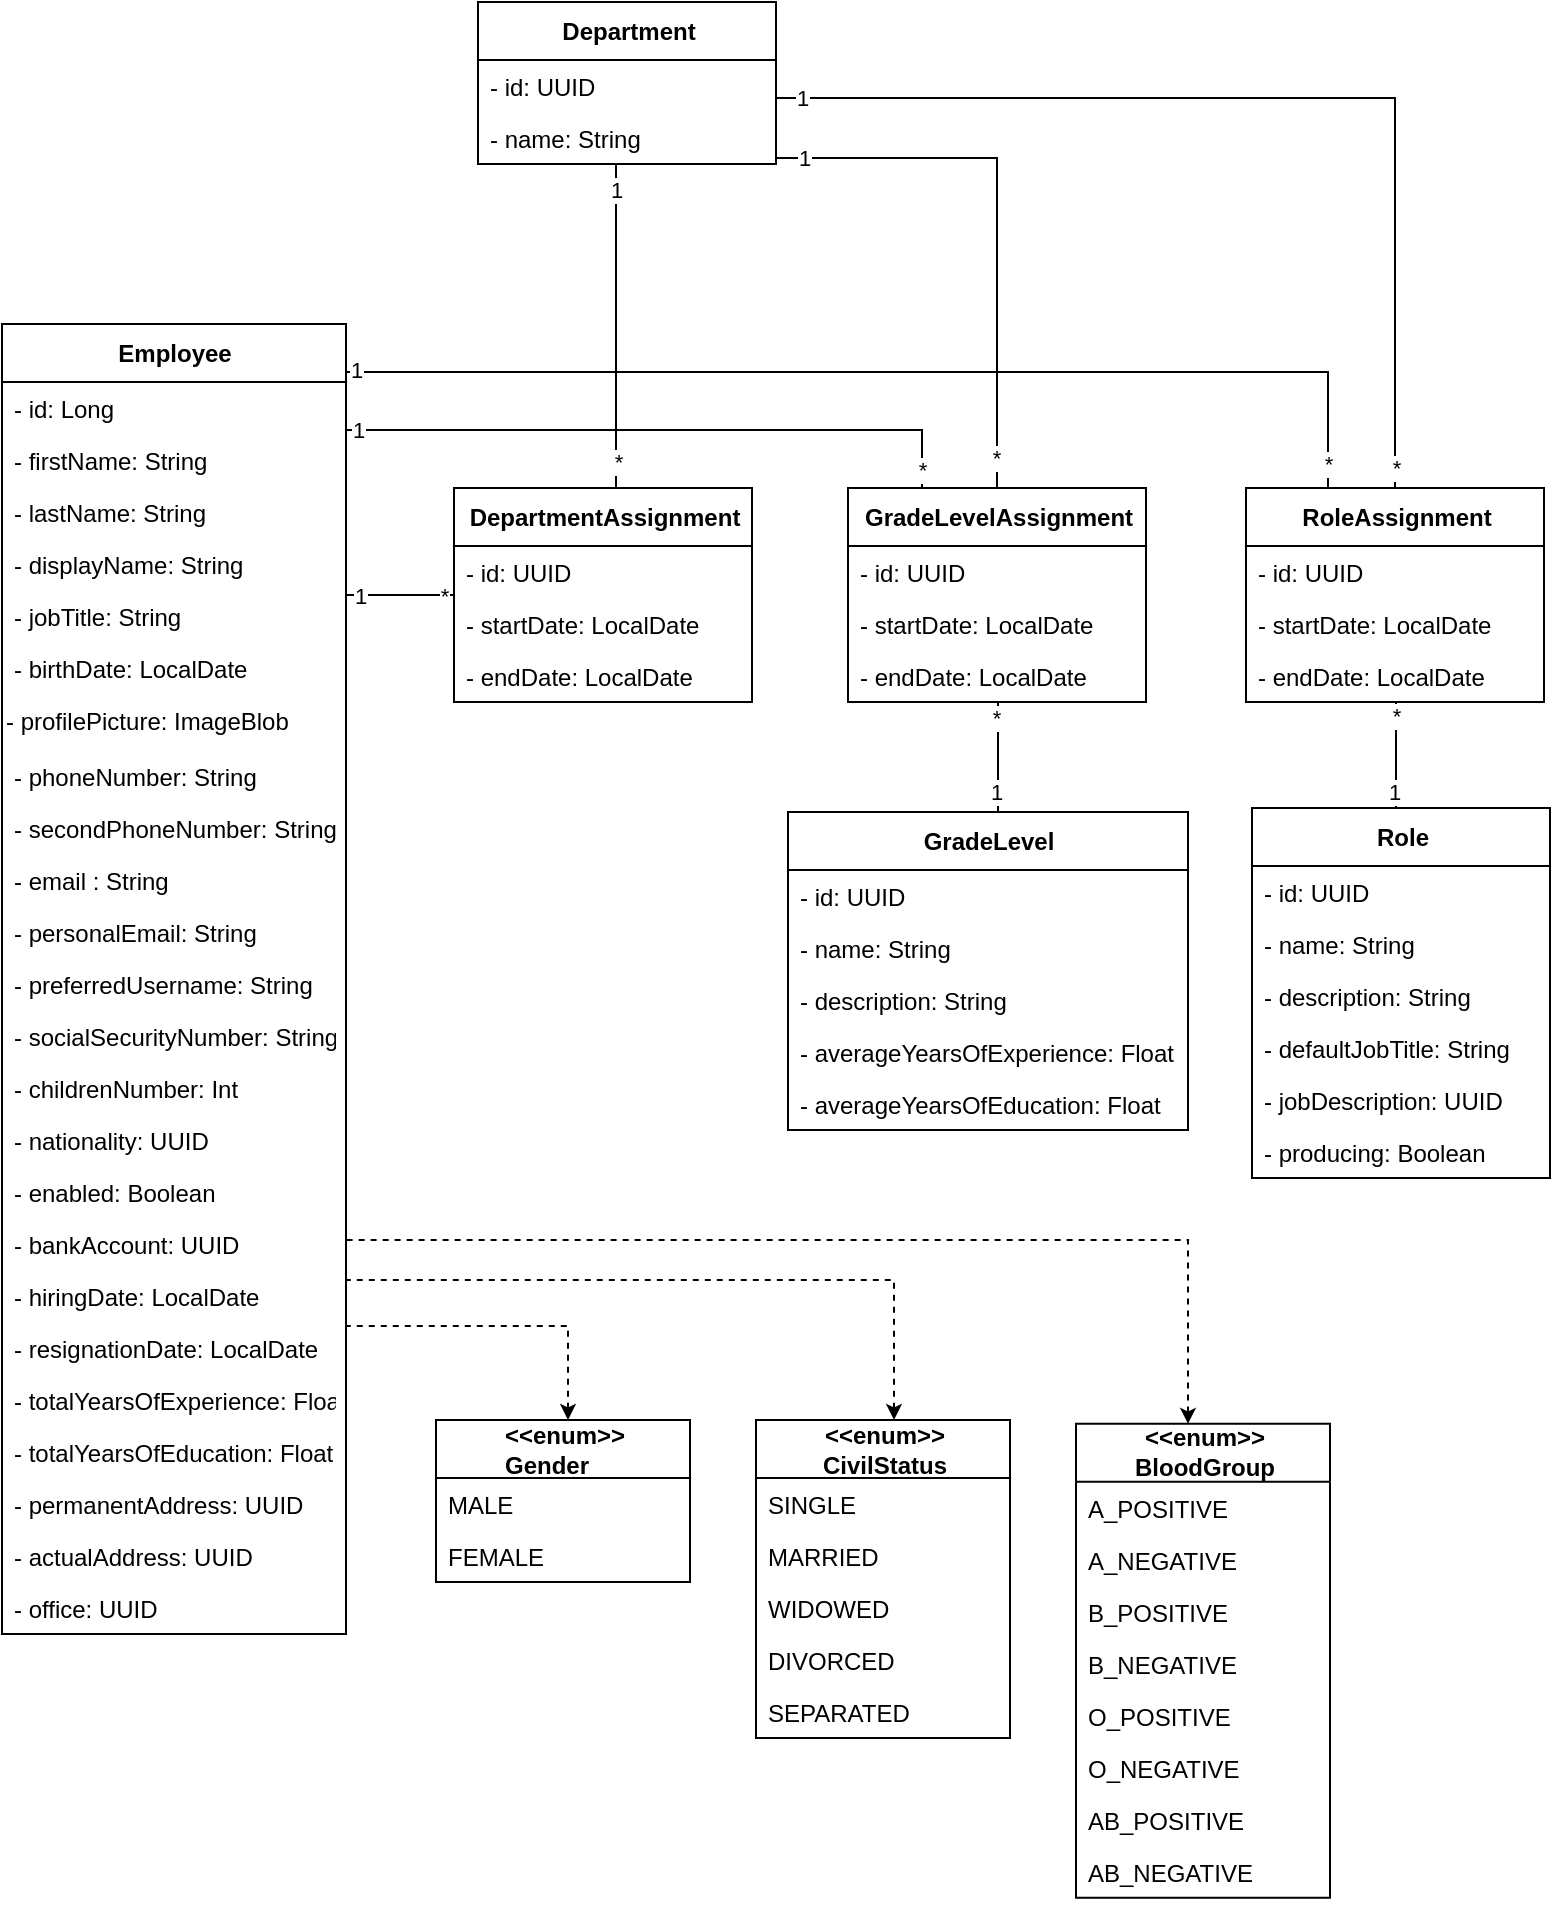 <mxfile version="17.4.0" type="github">
  <diagram id="py8D9hM39GQcvUwsP0z1" name="Page-1">
    <mxGraphModel dx="1019" dy="555" grid="0" gridSize="10" guides="1" tooltips="1" connect="1" arrows="1" fold="1" page="1" pageScale="1" pageWidth="827" pageHeight="1169" math="0" shadow="0">
      <root>
        <mxCell id="0" />
        <mxCell id="1" parent="0" />
        <mxCell id="fVXnOX0XPYzyJKklndwi-1" value="&lt;b&gt;Employee&lt;/b&gt;" style="swimlane;fontStyle=0;align=center;verticalAlign=middle;childLayout=stackLayout;horizontal=1;startSize=29;horizontalStack=0;resizeParent=1;resizeParentMax=0;resizeLast=0;collapsible=0;marginBottom=0;html=1;fontSize=12;labelPosition=center;verticalLabelPosition=middle;container=0;strokeColor=default;swimlaneLine=1;rounded=0;shadow=0;glass=0;sketch=0;perimeterSpacing=0;" parent="1" vertex="1">
          <mxGeometry x="33" y="167" width="172" height="655" as="geometry" />
        </mxCell>
        <mxCell id="fVXnOX0XPYzyJKklndwi-2" value="- id: Long" style="text;strokeColor=none;fillColor=none;align=left;verticalAlign=top;spacingLeft=4;spacingRight=4;overflow=hidden;rotatable=0;points=[[0,0.5],[1,0.5]];portConstraint=eastwest;container=0;fontStyle=0" parent="fVXnOX0XPYzyJKklndwi-1" vertex="1">
          <mxGeometry y="29" width="172" height="26" as="geometry" />
        </mxCell>
        <mxCell id="fVXnOX0XPYzyJKklndwi-3" value="- firstName: String" style="text;strokeColor=none;fillColor=none;align=left;verticalAlign=top;spacingLeft=4;spacingRight=4;overflow=hidden;rotatable=0;points=[[0,0.5],[1,0.5]];portConstraint=eastwest;container=0;fontStyle=0" parent="fVXnOX0XPYzyJKklndwi-1" vertex="1">
          <mxGeometry y="55" width="172" height="26" as="geometry" />
        </mxCell>
        <mxCell id="fVXnOX0XPYzyJKklndwi-4" value="- lastName: String" style="text;strokeColor=none;fillColor=none;align=left;verticalAlign=top;spacingLeft=4;spacingRight=4;overflow=hidden;rotatable=0;points=[[0,0.5],[1,0.5]];portConstraint=eastwest;container=0;fontStyle=0" parent="fVXnOX0XPYzyJKklndwi-1" vertex="1">
          <mxGeometry y="81" width="172" height="26" as="geometry" />
        </mxCell>
        <mxCell id="fVXnOX0XPYzyJKklndwi-5" value="- displayName: String" style="text;strokeColor=none;fillColor=none;align=left;verticalAlign=top;spacingLeft=4;spacingRight=4;overflow=hidden;rotatable=0;points=[[0,0.5],[1,0.5]];portConstraint=eastwest;container=0;fontStyle=0" parent="fVXnOX0XPYzyJKklndwi-1" vertex="1">
          <mxGeometry y="107" width="172" height="26" as="geometry" />
        </mxCell>
        <mxCell id="fVXnOX0XPYzyJKklndwi-6" value="- jobTitle: String" style="text;strokeColor=none;fillColor=none;align=left;verticalAlign=top;spacingLeft=4;spacingRight=4;overflow=hidden;rotatable=0;points=[[0,0.5],[1,0.5]];portConstraint=eastwest;container=0;fontStyle=0" parent="fVXnOX0XPYzyJKklndwi-1" vertex="1">
          <mxGeometry y="133" width="172" height="26" as="geometry" />
        </mxCell>
        <mxCell id="fVXnOX0XPYzyJKklndwi-7" value="- birthDate: LocalDate" style="text;strokeColor=none;fillColor=none;align=left;verticalAlign=top;spacingLeft=4;spacingRight=4;overflow=hidden;rotatable=0;points=[[0,0.5],[1,0.5]];portConstraint=eastwest;container=0;fontStyle=0" parent="fVXnOX0XPYzyJKklndwi-1" vertex="1">
          <mxGeometry y="159" width="172" height="26" as="geometry" />
        </mxCell>
        <mxCell id="fVXnOX0XPYzyJKklndwi-8" value="- profilePicture: ImageBlob" style="text;whiteSpace=wrap;html=1;" parent="fVXnOX0XPYzyJKklndwi-1" vertex="1">
          <mxGeometry y="185" width="172" height="28" as="geometry" />
        </mxCell>
        <mxCell id="fVXnOX0XPYzyJKklndwi-9" value="- phoneNumber: String" style="text;strokeColor=none;fillColor=none;align=left;verticalAlign=top;spacingLeft=4;spacingRight=4;overflow=hidden;rotatable=0;points=[[0,0.5],[1,0.5]];portConstraint=eastwest;container=0;fontStyle=0" parent="fVXnOX0XPYzyJKklndwi-1" vertex="1">
          <mxGeometry y="213" width="172" height="26" as="geometry" />
        </mxCell>
        <mxCell id="fVXnOX0XPYzyJKklndwi-10" value="- secondPhoneNumber: String" style="text;strokeColor=none;fillColor=none;align=left;verticalAlign=top;spacingLeft=4;spacingRight=4;overflow=hidden;rotatable=0;points=[[0,0.5],[1,0.5]];portConstraint=eastwest;container=0;fontStyle=0" parent="fVXnOX0XPYzyJKklndwi-1" vertex="1">
          <mxGeometry y="239" width="172" height="26" as="geometry" />
        </mxCell>
        <mxCell id="fVXnOX0XPYzyJKklndwi-11" value="- email : String" style="text;strokeColor=none;fillColor=none;align=left;verticalAlign=top;spacingLeft=4;spacingRight=4;overflow=hidden;rotatable=0;points=[[0,0.5],[1,0.5]];portConstraint=eastwest;container=0;fontStyle=0" parent="fVXnOX0XPYzyJKklndwi-1" vertex="1">
          <mxGeometry y="265" width="172" height="26" as="geometry" />
        </mxCell>
        <mxCell id="fVXnOX0XPYzyJKklndwi-12" value="- personalEmail: String" style="text;strokeColor=none;fillColor=none;align=left;verticalAlign=top;spacingLeft=4;spacingRight=4;overflow=hidden;rotatable=0;points=[[0,0.5],[1,0.5]];portConstraint=eastwest;container=0;fontStyle=0" parent="fVXnOX0XPYzyJKklndwi-1" vertex="1">
          <mxGeometry y="291" width="172" height="26" as="geometry" />
        </mxCell>
        <mxCell id="fVXnOX0XPYzyJKklndwi-13" value="- preferredUsername: String" style="text;strokeColor=none;fillColor=none;align=left;verticalAlign=top;spacingLeft=4;spacingRight=4;overflow=hidden;rotatable=0;points=[[0,0.5],[1,0.5]];portConstraint=eastwest;container=0;fontStyle=0" parent="fVXnOX0XPYzyJKklndwi-1" vertex="1">
          <mxGeometry y="317" width="172" height="26" as="geometry" />
        </mxCell>
        <mxCell id="fVXnOX0XPYzyJKklndwi-14" value="- socialSecurityNumber: String" style="text;strokeColor=none;fillColor=none;align=left;verticalAlign=top;spacingLeft=4;spacingRight=4;overflow=hidden;rotatable=0;points=[[0,0.5],[1,0.5]];portConstraint=eastwest;container=0;fontStyle=0" parent="fVXnOX0XPYzyJKklndwi-1" vertex="1">
          <mxGeometry y="343" width="172" height="26" as="geometry" />
        </mxCell>
        <mxCell id="fVXnOX0XPYzyJKklndwi-15" value="- childrenNumber: Int" style="text;strokeColor=none;fillColor=none;align=left;verticalAlign=top;spacingLeft=4;spacingRight=4;overflow=hidden;rotatable=0;points=[[0,0.5],[1,0.5]];portConstraint=eastwest;container=0;fontStyle=0" parent="fVXnOX0XPYzyJKklndwi-1" vertex="1">
          <mxGeometry y="369" width="172" height="26" as="geometry" />
        </mxCell>
        <mxCell id="fVXnOX0XPYzyJKklndwi-16" value="- nationality: UUID" style="text;strokeColor=none;fillColor=none;align=left;verticalAlign=top;spacingLeft=4;spacingRight=4;overflow=hidden;rotatable=0;points=[[0,0.5],[1,0.5]];portConstraint=eastwest;container=0;fontStyle=0" parent="fVXnOX0XPYzyJKklndwi-1" vertex="1">
          <mxGeometry y="395" width="172" height="26" as="geometry" />
        </mxCell>
        <mxCell id="fVXnOX0XPYzyJKklndwi-17" value="- enabled: Boolean" style="text;strokeColor=none;fillColor=none;align=left;verticalAlign=top;spacingLeft=4;spacingRight=4;overflow=hidden;rotatable=0;points=[[0,0.5],[1,0.5]];portConstraint=eastwest;container=0;fontStyle=0" parent="fVXnOX0XPYzyJKklndwi-1" vertex="1">
          <mxGeometry y="421" width="172" height="26" as="geometry" />
        </mxCell>
        <mxCell id="fVXnOX0XPYzyJKklndwi-18" value="- bankAccount: UUID" style="text;strokeColor=none;fillColor=none;align=left;verticalAlign=top;spacingLeft=4;spacingRight=4;overflow=hidden;rotatable=0;points=[[0,0.5],[1,0.5]];portConstraint=eastwest;container=0;fontStyle=0" parent="fVXnOX0XPYzyJKklndwi-1" vertex="1">
          <mxGeometry y="447" width="172" height="26" as="geometry" />
        </mxCell>
        <mxCell id="fVXnOX0XPYzyJKklndwi-19" value="- hiringDate: LocalDate" style="text;strokeColor=none;fillColor=none;align=left;verticalAlign=top;spacingLeft=4;spacingRight=4;overflow=hidden;rotatable=0;points=[[0,0.5],[1,0.5]];portConstraint=eastwest;container=0;fontStyle=0" parent="fVXnOX0XPYzyJKklndwi-1" vertex="1">
          <mxGeometry y="473" width="172" height="26" as="geometry" />
        </mxCell>
        <mxCell id="fVXnOX0XPYzyJKklndwi-20" value="- resignationDate: LocalDate" style="text;strokeColor=none;fillColor=none;align=left;verticalAlign=top;spacingLeft=4;spacingRight=4;overflow=hidden;rotatable=0;points=[[0,0.5],[1,0.5]];portConstraint=eastwest;container=0;fontStyle=0" parent="fVXnOX0XPYzyJKklndwi-1" vertex="1">
          <mxGeometry y="499" width="172" height="26" as="geometry" />
        </mxCell>
        <mxCell id="fVXnOX0XPYzyJKklndwi-21" value="- totalYearsOfExperience: Float" style="text;strokeColor=none;fillColor=none;align=left;verticalAlign=top;spacingLeft=4;spacingRight=4;overflow=hidden;rotatable=0;points=[[0,0.5],[1,0.5]];portConstraint=eastwest;container=0;fontStyle=0" parent="fVXnOX0XPYzyJKklndwi-1" vertex="1">
          <mxGeometry y="525" width="172" height="26" as="geometry" />
        </mxCell>
        <mxCell id="fVXnOX0XPYzyJKklndwi-22" value="- totalYearsOfEducation: Float" style="text;strokeColor=none;fillColor=none;align=left;verticalAlign=top;spacingLeft=4;spacingRight=4;overflow=hidden;rotatable=0;points=[[0,0.5],[1,0.5]];portConstraint=eastwest;container=0;fontStyle=0" parent="fVXnOX0XPYzyJKklndwi-1" vertex="1">
          <mxGeometry y="551" width="172" height="26" as="geometry" />
        </mxCell>
        <mxCell id="fVXnOX0XPYzyJKklndwi-23" value="- permanentAddress: UUID" style="text;strokeColor=none;fillColor=none;align=left;verticalAlign=top;spacingLeft=4;spacingRight=4;overflow=hidden;rotatable=0;points=[[0,0.5],[1,0.5]];portConstraint=eastwest;container=0;fontStyle=0" parent="fVXnOX0XPYzyJKklndwi-1" vertex="1">
          <mxGeometry y="577" width="172" height="26" as="geometry" />
        </mxCell>
        <mxCell id="fVXnOX0XPYzyJKklndwi-24" value="- actualAddress: UUID" style="text;strokeColor=none;fillColor=none;align=left;verticalAlign=top;spacingLeft=4;spacingRight=4;overflow=hidden;rotatable=0;points=[[0,0.5],[1,0.5]];portConstraint=eastwest;container=0;fontStyle=0" parent="fVXnOX0XPYzyJKklndwi-1" vertex="1">
          <mxGeometry y="603" width="172" height="26" as="geometry" />
        </mxCell>
        <mxCell id="fVXnOX0XPYzyJKklndwi-25" value="- office: UUID" style="text;strokeColor=none;fillColor=none;align=left;verticalAlign=top;spacingLeft=4;spacingRight=4;overflow=hidden;rotatable=0;points=[[0,0.5],[1,0.5]];portConstraint=eastwest;container=0;fontStyle=0" parent="fVXnOX0XPYzyJKklndwi-1" vertex="1">
          <mxGeometry y="629" width="172" height="26" as="geometry" />
        </mxCell>
        <mxCell id="fVXnOX0XPYzyJKklndwi-31" style="edgeStyle=orthogonalEdgeStyle;rounded=0;orthogonalLoop=1;jettySize=auto;html=1;endArrow=none;endFill=0;endSize=5;startSize=5;" parent="1" source="fVXnOX0XPYzyJKklndwi-26" target="fVXnOX0XPYzyJKklndwi-1" edge="1">
          <mxGeometry relative="1" as="geometry">
            <Array as="points">
              <mxPoint x="238" y="303" />
              <mxPoint x="238" y="303" />
            </Array>
          </mxGeometry>
        </mxCell>
        <mxCell id="fVXnOX0XPYzyJKklndwi-32" value="*" style="edgeLabel;html=1;align=center;verticalAlign=middle;resizable=0;points=[];" parent="fVXnOX0XPYzyJKklndwi-31" vertex="1" connectable="0">
          <mxGeometry x="-0.925" relative="1" as="geometry">
            <mxPoint x="-3" as="offset" />
          </mxGeometry>
        </mxCell>
        <mxCell id="fVXnOX0XPYzyJKklndwi-33" value="1" style="edgeLabel;html=1;align=center;verticalAlign=middle;resizable=0;points=[];" parent="fVXnOX0XPYzyJKklndwi-31" vertex="1" connectable="0">
          <mxGeometry x="0.884" relative="1" as="geometry">
            <mxPoint x="4" as="offset" />
          </mxGeometry>
        </mxCell>
        <mxCell id="fVXnOX0XPYzyJKklndwi-38" style="edgeStyle=orthogonalEdgeStyle;rounded=0;orthogonalLoop=1;jettySize=auto;html=1;endArrow=none;endFill=0;startSize=5;endSize=5;" parent="1" source="fVXnOX0XPYzyJKklndwi-26" target="fVXnOX0XPYzyJKklndwi-34" edge="1">
          <mxGeometry relative="1" as="geometry">
            <Array as="points">
              <mxPoint x="340" y="145" />
              <mxPoint x="340" y="145" />
            </Array>
          </mxGeometry>
        </mxCell>
        <mxCell id="fVXnOX0XPYzyJKklndwi-39" value="*" style="edgeLabel;html=1;align=center;verticalAlign=middle;resizable=0;points=[];" parent="fVXnOX0XPYzyJKklndwi-38" vertex="1" connectable="0">
          <mxGeometry x="-0.839" y="-1" relative="1" as="geometry">
            <mxPoint as="offset" />
          </mxGeometry>
        </mxCell>
        <mxCell id="fVXnOX0XPYzyJKklndwi-40" value="1" style="edgeLabel;html=1;align=center;verticalAlign=middle;resizable=0;points=[];" parent="fVXnOX0XPYzyJKklndwi-38" vertex="1" connectable="0">
          <mxGeometry x="0.861" y="-1" relative="1" as="geometry">
            <mxPoint x="-1" y="1" as="offset" />
          </mxGeometry>
        </mxCell>
        <mxCell id="fVXnOX0XPYzyJKklndwi-26" value="&lt;div style=&quot;text-align: left&quot;&gt;&lt;span&gt;DepartmentAssignment&lt;/span&gt;&lt;/div&gt;" style="swimlane;fontStyle=1;align=center;verticalAlign=middle;childLayout=stackLayout;horizontal=1;startSize=29;horizontalStack=0;resizeParent=1;resizeParentMax=0;resizeLast=0;collapsible=0;marginBottom=0;html=1;fontSize=12;labelPosition=center;verticalLabelPosition=middle;container=0;swimlaneLine=1;rounded=0;sketch=0;glass=0;" parent="1" vertex="1">
          <mxGeometry x="259" y="249" width="149" height="107" as="geometry" />
        </mxCell>
        <mxCell id="fVXnOX0XPYzyJKklndwi-27" value="- id: UUID" style="text;strokeColor=none;fillColor=none;align=left;verticalAlign=top;spacingLeft=4;spacingRight=4;overflow=hidden;rotatable=0;points=[[0,0.5],[1,0.5]];portConstraint=eastwest;container=0;fontStyle=0" parent="fVXnOX0XPYzyJKklndwi-26" vertex="1">
          <mxGeometry y="29" width="149" height="26" as="geometry" />
        </mxCell>
        <mxCell id="fVXnOX0XPYzyJKklndwi-28" value="- startDate: LocalDate" style="text;strokeColor=none;fillColor=none;align=left;verticalAlign=top;spacingLeft=4;spacingRight=4;overflow=hidden;rotatable=0;points=[[0,0.5],[1,0.5]];portConstraint=eastwest;container=0;fontStyle=0" parent="fVXnOX0XPYzyJKklndwi-26" vertex="1">
          <mxGeometry y="55" width="149" height="26" as="geometry" />
        </mxCell>
        <mxCell id="fVXnOX0XPYzyJKklndwi-29" value="- endDate: LocalDate" style="text;strokeColor=none;fillColor=none;align=left;verticalAlign=top;spacingLeft=4;spacingRight=4;overflow=hidden;rotatable=0;points=[[0,0.5],[1,0.5]];portConstraint=eastwest;container=0;fontStyle=0" parent="fVXnOX0XPYzyJKklndwi-26" vertex="1">
          <mxGeometry y="81" width="149" height="26" as="geometry" />
        </mxCell>
        <mxCell id="fVXnOX0XPYzyJKklndwi-34" value="&lt;div style=&quot;text-align: left&quot;&gt;&lt;span&gt;Department&lt;/span&gt;&lt;/div&gt;" style="swimlane;fontStyle=1;align=center;verticalAlign=middle;childLayout=stackLayout;horizontal=1;startSize=29;horizontalStack=0;resizeParent=1;resizeParentMax=0;resizeLast=0;collapsible=0;marginBottom=0;html=1;fontSize=12;labelPosition=center;verticalLabelPosition=middle;container=0;swimlaneLine=1;rounded=0;sketch=0;glass=0;" parent="1" vertex="1">
          <mxGeometry x="271" y="6" width="149" height="81" as="geometry" />
        </mxCell>
        <mxCell id="fVXnOX0XPYzyJKklndwi-35" value="- id: UUID" style="text;strokeColor=none;fillColor=none;align=left;verticalAlign=top;spacingLeft=4;spacingRight=4;overflow=hidden;rotatable=0;points=[[0,0.5],[1,0.5]];portConstraint=eastwest;container=0;fontStyle=0" parent="fVXnOX0XPYzyJKklndwi-34" vertex="1">
          <mxGeometry y="29" width="149" height="26" as="geometry" />
        </mxCell>
        <mxCell id="fVXnOX0XPYzyJKklndwi-36" value="- name: String" style="text;strokeColor=none;fillColor=none;align=left;verticalAlign=top;spacingLeft=4;spacingRight=4;overflow=hidden;rotatable=0;points=[[0,0.5],[1,0.5]];portConstraint=eastwest;container=0;fontStyle=0" parent="fVXnOX0XPYzyJKklndwi-34" vertex="1">
          <mxGeometry y="55" width="149" height="26" as="geometry" />
        </mxCell>
        <mxCell id="fVXnOX0XPYzyJKklndwi-48" style="edgeStyle=orthogonalEdgeStyle;rounded=0;orthogonalLoop=1;jettySize=auto;html=1;endArrow=none;endFill=0;startSize=5;endSize=5;" parent="1" source="fVXnOX0XPYzyJKklndwi-41" target="fVXnOX0XPYzyJKklndwi-34" edge="1">
          <mxGeometry relative="1" as="geometry">
            <Array as="points">
              <mxPoint x="531" y="84" />
            </Array>
          </mxGeometry>
        </mxCell>
        <mxCell id="fVXnOX0XPYzyJKklndwi-49" value="*" style="edgeLabel;html=1;align=center;verticalAlign=middle;resizable=0;points=[];" parent="fVXnOX0XPYzyJKklndwi-48" vertex="1" connectable="0">
          <mxGeometry x="-0.891" y="1" relative="1" as="geometry">
            <mxPoint as="offset" />
          </mxGeometry>
        </mxCell>
        <mxCell id="fVXnOX0XPYzyJKklndwi-50" value="1" style="edgeLabel;html=1;align=center;verticalAlign=middle;resizable=0;points=[];" parent="fVXnOX0XPYzyJKklndwi-48" vertex="1" connectable="0">
          <mxGeometry x="0.909" y="1" relative="1" as="geometry">
            <mxPoint x="1" y="-1" as="offset" />
          </mxGeometry>
        </mxCell>
        <mxCell id="fVXnOX0XPYzyJKklndwi-41" value="&lt;div style=&quot;text-align: left&quot;&gt;GradeLevelAssignment&lt;br&gt;&lt;/div&gt;" style="swimlane;fontStyle=1;align=center;verticalAlign=middle;childLayout=stackLayout;horizontal=1;startSize=29;horizontalStack=0;resizeParent=1;resizeParentMax=0;resizeLast=0;collapsible=0;marginBottom=0;html=1;fontSize=12;labelPosition=center;verticalLabelPosition=middle;container=0;swimlaneLine=1;rounded=0;sketch=0;glass=0;" parent="1" vertex="1">
          <mxGeometry x="456" y="249" width="149" height="107" as="geometry" />
        </mxCell>
        <mxCell id="fVXnOX0XPYzyJKklndwi-42" value="- id: UUID" style="text;strokeColor=none;fillColor=none;align=left;verticalAlign=top;spacingLeft=4;spacingRight=4;overflow=hidden;rotatable=0;points=[[0,0.5],[1,0.5]];portConstraint=eastwest;container=0;fontStyle=0" parent="fVXnOX0XPYzyJKklndwi-41" vertex="1">
          <mxGeometry y="29" width="149" height="26" as="geometry" />
        </mxCell>
        <mxCell id="fVXnOX0XPYzyJKklndwi-43" value="- startDate: LocalDate" style="text;strokeColor=none;fillColor=none;align=left;verticalAlign=top;spacingLeft=4;spacingRight=4;overflow=hidden;rotatable=0;points=[[0,0.5],[1,0.5]];portConstraint=eastwest;container=0;fontStyle=0" parent="fVXnOX0XPYzyJKklndwi-41" vertex="1">
          <mxGeometry y="55" width="149" height="26" as="geometry" />
        </mxCell>
        <mxCell id="fVXnOX0XPYzyJKklndwi-44" value="- endDate: LocalDate" style="text;strokeColor=none;fillColor=none;align=left;verticalAlign=top;spacingLeft=4;spacingRight=4;overflow=hidden;rotatable=0;points=[[0,0.5],[1,0.5]];portConstraint=eastwest;container=0;fontStyle=0" parent="fVXnOX0XPYzyJKklndwi-41" vertex="1">
          <mxGeometry y="81" width="149" height="26" as="geometry" />
        </mxCell>
        <mxCell id="fVXnOX0XPYzyJKklndwi-45" style="edgeStyle=orthogonalEdgeStyle;rounded=0;orthogonalLoop=1;jettySize=auto;html=1;endArrow=none;endFill=0;startSize=5;endSize=5;" parent="1" source="fVXnOX0XPYzyJKklndwi-1" target="fVXnOX0XPYzyJKklndwi-41" edge="1">
          <mxGeometry relative="1" as="geometry">
            <Array as="points">
              <mxPoint x="493" y="220" />
            </Array>
          </mxGeometry>
        </mxCell>
        <mxCell id="fVXnOX0XPYzyJKklndwi-46" value="*" style="edgeLabel;html=1;align=center;verticalAlign=middle;resizable=0;points=[];" parent="fVXnOX0XPYzyJKklndwi-45" vertex="1" connectable="0">
          <mxGeometry x="0.963" relative="1" as="geometry">
            <mxPoint y="-3" as="offset" />
          </mxGeometry>
        </mxCell>
        <mxCell id="fVXnOX0XPYzyJKklndwi-47" value="1" style="edgeLabel;html=1;align=center;verticalAlign=middle;resizable=0;points=[];" parent="fVXnOX0XPYzyJKklndwi-45" vertex="1" connectable="0">
          <mxGeometry x="-0.962" relative="1" as="geometry">
            <mxPoint as="offset" />
          </mxGeometry>
        </mxCell>
        <mxCell id="fVXnOX0XPYzyJKklndwi-57" style="edgeStyle=orthogonalEdgeStyle;rounded=0;orthogonalLoop=1;jettySize=auto;html=1;endArrow=none;endFill=0;startSize=5;endSize=5;" parent="1" source="fVXnOX0XPYzyJKklndwi-51" target="fVXnOX0XPYzyJKklndwi-41" edge="1">
          <mxGeometry relative="1" as="geometry">
            <Array as="points">
              <mxPoint x="531" y="379" />
              <mxPoint x="531" y="379" />
            </Array>
          </mxGeometry>
        </mxCell>
        <mxCell id="fVXnOX0XPYzyJKklndwi-58" value="*" style="edgeLabel;html=1;align=center;verticalAlign=middle;resizable=0;points=[];" parent="fVXnOX0XPYzyJKklndwi-57" vertex="1" connectable="0">
          <mxGeometry x="0.773" relative="1" as="geometry">
            <mxPoint x="-1" y="2" as="offset" />
          </mxGeometry>
        </mxCell>
        <mxCell id="fVXnOX0XPYzyJKklndwi-59" value="1" style="edgeLabel;html=1;align=center;verticalAlign=middle;resizable=0;points=[];" parent="fVXnOX0XPYzyJKklndwi-57" vertex="1" connectable="0">
          <mxGeometry x="-0.63" y="1" relative="1" as="geometry">
            <mxPoint as="offset" />
          </mxGeometry>
        </mxCell>
        <mxCell id="fVXnOX0XPYzyJKklndwi-51" value="GradeLevel" style="swimlane;fontStyle=1;align=center;verticalAlign=middle;childLayout=stackLayout;horizontal=1;startSize=29;horizontalStack=0;resizeParent=1;resizeParentMax=0;resizeLast=0;collapsible=0;marginBottom=0;html=1;fontSize=12;labelPosition=center;verticalLabelPosition=middle;container=0;swimlaneLine=1;rounded=0;sketch=0;glass=0;" parent="1" vertex="1">
          <mxGeometry x="426" y="411" width="200" height="159" as="geometry" />
        </mxCell>
        <mxCell id="fVXnOX0XPYzyJKklndwi-52" value="- id: UUID" style="text;strokeColor=none;fillColor=none;align=left;verticalAlign=top;spacingLeft=4;spacingRight=4;overflow=hidden;rotatable=0;points=[[0,0.5],[1,0.5]];portConstraint=eastwest;container=0;fontStyle=0" parent="fVXnOX0XPYzyJKklndwi-51" vertex="1">
          <mxGeometry y="29" width="200" height="26" as="geometry" />
        </mxCell>
        <mxCell id="fVXnOX0XPYzyJKklndwi-53" value="- name: String" style="text;strokeColor=none;fillColor=none;align=left;verticalAlign=top;spacingLeft=4;spacingRight=4;overflow=hidden;rotatable=0;points=[[0,0.5],[1,0.5]];portConstraint=eastwest;container=0;fontStyle=0" parent="fVXnOX0XPYzyJKklndwi-51" vertex="1">
          <mxGeometry y="55" width="200" height="26" as="geometry" />
        </mxCell>
        <mxCell id="fVXnOX0XPYzyJKklndwi-54" value="- description: String" style="text;strokeColor=none;fillColor=none;align=left;verticalAlign=top;spacingLeft=4;spacingRight=4;overflow=hidden;rotatable=0;points=[[0,0.5],[1,0.5]];portConstraint=eastwest;container=0;fontStyle=0" parent="fVXnOX0XPYzyJKklndwi-51" vertex="1">
          <mxGeometry y="81" width="200" height="26" as="geometry" />
        </mxCell>
        <mxCell id="fVXnOX0XPYzyJKklndwi-55" value="- averageYearsOfExperience: Float" style="text;strokeColor=none;fillColor=none;align=left;verticalAlign=top;spacingLeft=4;spacingRight=4;overflow=hidden;rotatable=0;points=[[0,0.5],[1,0.5]];portConstraint=eastwest;container=0;fontStyle=0" parent="fVXnOX0XPYzyJKklndwi-51" vertex="1">
          <mxGeometry y="107" width="200" height="26" as="geometry" />
        </mxCell>
        <mxCell id="fVXnOX0XPYzyJKklndwi-56" value="- averageYearsOfEducation: Float" style="text;strokeColor=none;fillColor=none;align=left;verticalAlign=top;spacingLeft=4;spacingRight=4;overflow=hidden;rotatable=0;points=[[0,0.5],[1,0.5]];portConstraint=eastwest;container=0;fontStyle=0" parent="fVXnOX0XPYzyJKklndwi-51" vertex="1">
          <mxGeometry y="133" width="200" height="26" as="geometry" />
        </mxCell>
        <mxCell id="fVXnOX0XPYzyJKklndwi-64" style="edgeStyle=orthogonalEdgeStyle;rounded=0;orthogonalLoop=1;jettySize=auto;html=1;endArrow=none;endFill=0;startSize=5;endSize=5;" parent="1" source="fVXnOX0XPYzyJKklndwi-60" target="fVXnOX0XPYzyJKklndwi-34" edge="1">
          <mxGeometry relative="1" as="geometry">
            <mxPoint x="730" y="261" as="sourcePoint" />
            <Array as="points">
              <mxPoint x="730" y="54" />
            </Array>
          </mxGeometry>
        </mxCell>
        <mxCell id="fVXnOX0XPYzyJKklndwi-65" value="*" style="edgeLabel;html=1;align=center;verticalAlign=middle;resizable=0;points=[];" parent="fVXnOX0XPYzyJKklndwi-64" vertex="1" connectable="0">
          <mxGeometry x="-0.96" relative="1" as="geometry">
            <mxPoint as="offset" />
          </mxGeometry>
        </mxCell>
        <mxCell id="fVXnOX0XPYzyJKklndwi-66" value="1" style="edgeLabel;html=1;align=center;verticalAlign=middle;resizable=0;points=[];" parent="fVXnOX0XPYzyJKklndwi-64" vertex="1" connectable="0">
          <mxGeometry x="0.951" relative="1" as="geometry">
            <mxPoint as="offset" />
          </mxGeometry>
        </mxCell>
        <mxCell id="fVXnOX0XPYzyJKklndwi-67" style="edgeStyle=orthogonalEdgeStyle;rounded=0;orthogonalLoop=1;jettySize=auto;html=1;endArrow=none;endFill=0;startSize=5;endSize=5;" parent="1" source="fVXnOX0XPYzyJKklndwi-60" target="fVXnOX0XPYzyJKklndwi-1" edge="1">
          <mxGeometry relative="1" as="geometry">
            <Array as="points">
              <mxPoint x="696" y="191" />
            </Array>
          </mxGeometry>
        </mxCell>
        <mxCell id="fVXnOX0XPYzyJKklndwi-68" value="*" style="edgeLabel;html=1;align=center;verticalAlign=middle;resizable=0;points=[];" parent="fVXnOX0XPYzyJKklndwi-67" vertex="1" connectable="0">
          <mxGeometry x="-0.956" relative="1" as="geometry">
            <mxPoint as="offset" />
          </mxGeometry>
        </mxCell>
        <mxCell id="fVXnOX0XPYzyJKklndwi-69" value="1" style="edgeLabel;html=1;align=center;verticalAlign=middle;resizable=0;points=[];" parent="fVXnOX0XPYzyJKklndwi-67" vertex="1" connectable="0">
          <mxGeometry x="0.966" y="-1" relative="1" as="geometry">
            <mxPoint x="-5" as="offset" />
          </mxGeometry>
        </mxCell>
        <mxCell id="fVXnOX0XPYzyJKklndwi-60" value="RoleAssignment" style="swimlane;fontStyle=1;align=center;verticalAlign=middle;childLayout=stackLayout;horizontal=1;startSize=29;horizontalStack=0;resizeParent=1;resizeParentMax=0;resizeLast=0;collapsible=0;marginBottom=0;html=1;fontSize=12;labelPosition=center;verticalLabelPosition=middle;container=0;swimlaneLine=1;rounded=0;sketch=0;glass=0;" parent="1" vertex="1">
          <mxGeometry x="655" y="249" width="149" height="107" as="geometry" />
        </mxCell>
        <mxCell id="fVXnOX0XPYzyJKklndwi-61" value="- id: UUID" style="text;strokeColor=none;fillColor=none;align=left;verticalAlign=top;spacingLeft=4;spacingRight=4;overflow=hidden;rotatable=0;points=[[0,0.5],[1,0.5]];portConstraint=eastwest;container=0;fontStyle=0" parent="fVXnOX0XPYzyJKklndwi-60" vertex="1">
          <mxGeometry y="29" width="149" height="26" as="geometry" />
        </mxCell>
        <mxCell id="fVXnOX0XPYzyJKklndwi-62" value="- startDate: LocalDate" style="text;strokeColor=none;fillColor=none;align=left;verticalAlign=top;spacingLeft=4;spacingRight=4;overflow=hidden;rotatable=0;points=[[0,0.5],[1,0.5]];portConstraint=eastwest;container=0;fontStyle=0" parent="fVXnOX0XPYzyJKklndwi-60" vertex="1">
          <mxGeometry y="55" width="149" height="26" as="geometry" />
        </mxCell>
        <mxCell id="fVXnOX0XPYzyJKklndwi-63" value="- endDate: LocalDate" style="text;strokeColor=none;fillColor=none;align=left;verticalAlign=top;spacingLeft=4;spacingRight=4;overflow=hidden;rotatable=0;points=[[0,0.5],[1,0.5]];portConstraint=eastwest;container=0;fontStyle=0" parent="fVXnOX0XPYzyJKklndwi-60" vertex="1">
          <mxGeometry y="81" width="149" height="26" as="geometry" />
        </mxCell>
        <mxCell id="teNhZq9UnKdZ_W5CdTFK-1" style="edgeStyle=orthogonalEdgeStyle;rounded=0;orthogonalLoop=1;jettySize=auto;html=1;endSize=5;startSize=5;endArrow=none;endFill=0;" edge="1" parent="1" source="fVXnOX0XPYzyJKklndwi-70" target="fVXnOX0XPYzyJKklndwi-60">
          <mxGeometry relative="1" as="geometry">
            <Array as="points">
              <mxPoint x="730" y="393" />
              <mxPoint x="730" y="393" />
            </Array>
          </mxGeometry>
        </mxCell>
        <mxCell id="teNhZq9UnKdZ_W5CdTFK-2" value="*" style="edgeLabel;html=1;align=center;verticalAlign=middle;resizable=0;points=[];" vertex="1" connectable="0" parent="teNhZq9UnKdZ_W5CdTFK-1">
          <mxGeometry x="0.74" relative="1" as="geometry">
            <mxPoint as="offset" />
          </mxGeometry>
        </mxCell>
        <mxCell id="teNhZq9UnKdZ_W5CdTFK-3" value="1" style="edgeLabel;html=1;align=center;verticalAlign=middle;resizable=0;points=[];" vertex="1" connectable="0" parent="teNhZq9UnKdZ_W5CdTFK-1">
          <mxGeometry x="-0.725" y="1" relative="1" as="geometry">
            <mxPoint y="-1" as="offset" />
          </mxGeometry>
        </mxCell>
        <mxCell id="fVXnOX0XPYzyJKklndwi-70" value="Role" style="swimlane;fontStyle=1;align=center;verticalAlign=middle;childLayout=stackLayout;horizontal=1;startSize=29;horizontalStack=0;resizeParent=1;resizeParentMax=0;resizeLast=0;collapsible=0;marginBottom=0;html=1;fontSize=12;labelPosition=center;verticalLabelPosition=middle;container=0;swimlaneLine=1;rounded=0;sketch=0;glass=0;" parent="1" vertex="1">
          <mxGeometry x="658" y="409" width="149" height="185" as="geometry" />
        </mxCell>
        <mxCell id="fVXnOX0XPYzyJKklndwi-71" value="- id: UUID" style="text;strokeColor=none;fillColor=none;align=left;verticalAlign=top;spacingLeft=4;spacingRight=4;overflow=hidden;rotatable=0;points=[[0,0.5],[1,0.5]];portConstraint=eastwest;container=0;fontStyle=0" parent="fVXnOX0XPYzyJKklndwi-70" vertex="1">
          <mxGeometry y="29" width="149" height="26" as="geometry" />
        </mxCell>
        <mxCell id="fVXnOX0XPYzyJKklndwi-72" value="- name: String" style="text;strokeColor=none;fillColor=none;align=left;verticalAlign=top;spacingLeft=4;spacingRight=4;overflow=hidden;rotatable=0;points=[[0,0.5],[1,0.5]];portConstraint=eastwest;container=0;fontStyle=0" parent="fVXnOX0XPYzyJKklndwi-70" vertex="1">
          <mxGeometry y="55" width="149" height="26" as="geometry" />
        </mxCell>
        <mxCell id="fVXnOX0XPYzyJKklndwi-73" value="- description: String" style="text;strokeColor=none;fillColor=none;align=left;verticalAlign=top;spacingLeft=4;spacingRight=4;overflow=hidden;rotatable=0;points=[[0,0.5],[1,0.5]];portConstraint=eastwest;container=0;fontStyle=0" parent="fVXnOX0XPYzyJKklndwi-70" vertex="1">
          <mxGeometry y="81" width="149" height="26" as="geometry" />
        </mxCell>
        <mxCell id="fVXnOX0XPYzyJKklndwi-74" value="- defaultJobTitle: String" style="text;strokeColor=none;fillColor=none;align=left;verticalAlign=top;spacingLeft=4;spacingRight=4;overflow=hidden;rotatable=0;points=[[0,0.5],[1,0.5]];portConstraint=eastwest;container=0;fontStyle=0" parent="fVXnOX0XPYzyJKklndwi-70" vertex="1">
          <mxGeometry y="107" width="149" height="26" as="geometry" />
        </mxCell>
        <mxCell id="fVXnOX0XPYzyJKklndwi-75" value="- jobDescription: UUID" style="text;strokeColor=none;fillColor=none;align=left;verticalAlign=top;spacingLeft=4;spacingRight=4;overflow=hidden;rotatable=0;points=[[0,0.5],[1,0.5]];portConstraint=eastwest;container=0;fontStyle=0" parent="fVXnOX0XPYzyJKklndwi-70" vertex="1">
          <mxGeometry y="133" width="149" height="26" as="geometry" />
        </mxCell>
        <mxCell id="fVXnOX0XPYzyJKklndwi-76" value="- producing: Boolean" style="text;strokeColor=none;fillColor=none;align=left;verticalAlign=top;spacingLeft=4;spacingRight=4;overflow=hidden;rotatable=0;points=[[0,0.5],[1,0.5]];portConstraint=eastwest;container=0;fontStyle=0" parent="fVXnOX0XPYzyJKklndwi-70" vertex="1">
          <mxGeometry y="159" width="149" height="26" as="geometry" />
        </mxCell>
        <mxCell id="fVXnOX0XPYzyJKklndwi-83" style="edgeStyle=orthogonalEdgeStyle;rounded=0;orthogonalLoop=1;jettySize=auto;html=1;endArrow=none;endFill=0;startSize=5;endSize=5;startArrow=classic;startFill=1;dashed=1;" parent="1" source="fVXnOX0XPYzyJKklndwi-77" target="fVXnOX0XPYzyJKklndwi-1" edge="1">
          <mxGeometry relative="1" as="geometry">
            <mxPoint x="205" y="674.067" as="targetPoint" />
            <Array as="points">
              <mxPoint x="316" y="668" />
            </Array>
          </mxGeometry>
        </mxCell>
        <mxCell id="fVXnOX0XPYzyJKklndwi-77" value="&lt;b&gt;&amp;lt;&amp;lt;enum&amp;gt;&amp;gt;&lt;/b&gt;&lt;br&gt;&lt;div style=&quot;text-align: left&quot;&gt;&lt;b&gt;Gender&lt;/b&gt;&lt;br&gt;&lt;/div&gt;" style="swimlane;fontStyle=0;align=center;verticalAlign=middle;childLayout=stackLayout;horizontal=1;startSize=29;horizontalStack=0;resizeParent=1;resizeParentMax=0;resizeLast=0;collapsible=0;marginBottom=0;html=1;fontSize=12;labelPosition=center;verticalLabelPosition=middle;container=0;swimlaneLine=1;rounded=0;sketch=0;glass=0;" parent="1" vertex="1">
          <mxGeometry x="250" y="715" width="127" height="81" as="geometry" />
        </mxCell>
        <mxCell id="fVXnOX0XPYzyJKklndwi-78" value="MALE" style="text;strokeColor=none;fillColor=none;align=left;verticalAlign=top;spacingLeft=4;spacingRight=4;overflow=hidden;rotatable=0;points=[[0,0.5],[1,0.5]];portConstraint=eastwest;container=0;fontStyle=0" parent="fVXnOX0XPYzyJKklndwi-77" vertex="1">
          <mxGeometry y="29" width="127" height="26" as="geometry" />
        </mxCell>
        <mxCell id="fVXnOX0XPYzyJKklndwi-79" value="FEMALE" style="text;strokeColor=none;fillColor=none;align=left;verticalAlign=top;spacingLeft=4;spacingRight=4;overflow=hidden;rotatable=0;points=[[0,0.5],[1,0.5]];portConstraint=eastwest;container=0;fontStyle=0" parent="fVXnOX0XPYzyJKklndwi-77" vertex="1">
          <mxGeometry y="55" width="127" height="26" as="geometry" />
        </mxCell>
        <mxCell id="fVXnOX0XPYzyJKklndwi-90" style="edgeStyle=orthogonalEdgeStyle;rounded=0;orthogonalLoop=1;jettySize=auto;html=1;dashed=1;startArrow=classic;startFill=1;endArrow=none;endFill=0;startSize=5;endSize=5;" parent="1" source="fVXnOX0XPYzyJKklndwi-84" target="fVXnOX0XPYzyJKklndwi-1" edge="1">
          <mxGeometry relative="1" as="geometry">
            <mxPoint x="205" y="657" as="targetPoint" />
            <Array as="points">
              <mxPoint x="479" y="645" />
            </Array>
          </mxGeometry>
        </mxCell>
        <mxCell id="fVXnOX0XPYzyJKklndwi-84" value="&lt;b&gt;&amp;lt;&amp;lt;enum&amp;gt;&amp;gt;&lt;/b&gt;&lt;br&gt;&lt;div style=&quot;text-align: left&quot;&gt;&lt;b&gt;CivilStatus&lt;/b&gt;&lt;br&gt;&lt;/div&gt;" style="swimlane;fontStyle=0;align=center;verticalAlign=middle;childLayout=stackLayout;horizontal=1;startSize=29;horizontalStack=0;resizeParent=1;resizeParentMax=0;resizeLast=0;collapsible=0;marginBottom=0;html=1;fontSize=12;labelPosition=center;verticalLabelPosition=middle;container=0;swimlaneLine=1;rounded=0;sketch=0;glass=0;" parent="1" vertex="1">
          <mxGeometry x="410" y="715" width="127" height="159" as="geometry" />
        </mxCell>
        <mxCell id="fVXnOX0XPYzyJKklndwi-85" value="SINGLE" style="text;strokeColor=none;fillColor=none;align=left;verticalAlign=top;spacingLeft=4;spacingRight=4;overflow=hidden;rotatable=0;points=[[0,0.5],[1,0.5]];portConstraint=eastwest;container=0;fontStyle=0" parent="fVXnOX0XPYzyJKklndwi-84" vertex="1">
          <mxGeometry y="29" width="127" height="26" as="geometry" />
        </mxCell>
        <mxCell id="fVXnOX0XPYzyJKklndwi-86" value="MARRIED" style="text;strokeColor=none;fillColor=none;align=left;verticalAlign=top;spacingLeft=4;spacingRight=4;overflow=hidden;rotatable=0;points=[[0,0.5],[1,0.5]];portConstraint=eastwest;container=0;fontStyle=0" parent="fVXnOX0XPYzyJKklndwi-84" vertex="1">
          <mxGeometry y="55" width="127" height="26" as="geometry" />
        </mxCell>
        <mxCell id="fVXnOX0XPYzyJKklndwi-87" value="WIDOWED" style="text;strokeColor=none;fillColor=none;align=left;verticalAlign=top;spacingLeft=4;spacingRight=4;overflow=hidden;rotatable=0;points=[[0,0.5],[1,0.5]];portConstraint=eastwest;container=0;fontStyle=0" parent="fVXnOX0XPYzyJKklndwi-84" vertex="1">
          <mxGeometry y="81" width="127" height="26" as="geometry" />
        </mxCell>
        <mxCell id="fVXnOX0XPYzyJKklndwi-88" value="DIVORCED" style="text;strokeColor=none;fillColor=none;align=left;verticalAlign=top;spacingLeft=4;spacingRight=4;overflow=hidden;rotatable=0;points=[[0,0.5],[1,0.5]];portConstraint=eastwest;container=0;fontStyle=0" parent="fVXnOX0XPYzyJKklndwi-84" vertex="1">
          <mxGeometry y="107" width="127" height="26" as="geometry" />
        </mxCell>
        <mxCell id="fVXnOX0XPYzyJKklndwi-89" value="SEPARATED" style="text;strokeColor=none;fillColor=none;align=left;verticalAlign=top;spacingLeft=4;spacingRight=4;overflow=hidden;rotatable=0;points=[[0,0.5],[1,0.5]];portConstraint=eastwest;container=0;fontStyle=0" parent="fVXnOX0XPYzyJKklndwi-84" vertex="1">
          <mxGeometry y="133" width="127" height="26" as="geometry" />
        </mxCell>
        <mxCell id="fVXnOX0XPYzyJKklndwi-101" value="" style="edgeStyle=orthogonalEdgeStyle;rounded=0;orthogonalLoop=1;jettySize=auto;html=1;dashed=1;startArrow=classic;startFill=1;endArrow=none;endFill=0;startSize=5;endSize=5;" parent="1" source="fVXnOX0XPYzyJKklndwi-92" target="fVXnOX0XPYzyJKklndwi-1" edge="1">
          <mxGeometry x="-0.002" y="3" relative="1" as="geometry">
            <mxPoint x="625.533" y="716.93" as="sourcePoint" />
            <mxPoint x="205" y="625" as="targetPoint" />
            <Array as="points">
              <mxPoint x="626" y="625" />
            </Array>
            <mxPoint as="offset" />
          </mxGeometry>
        </mxCell>
        <mxCell id="fVXnOX0XPYzyJKklndwi-92" value="&lt;b&gt;&amp;lt;&amp;lt;enum&amp;gt;&amp;gt;&lt;/b&gt;&lt;br&gt;&lt;div style=&quot;text-align: left&quot;&gt;&lt;b&gt;BloodGroup&lt;/b&gt;&lt;br&gt;&lt;/div&gt;" style="swimlane;fontStyle=0;align=center;verticalAlign=middle;childLayout=stackLayout;horizontal=1;startSize=29;horizontalStack=0;resizeParent=1;resizeParentMax=0;resizeLast=0;collapsible=0;marginBottom=0;html=1;fontSize=12;labelPosition=center;verticalLabelPosition=middle;container=0;swimlaneLine=1;rounded=0;sketch=0;glass=0;" parent="1" vertex="1">
          <mxGeometry x="570" y="716.93" width="127" height="237" as="geometry" />
        </mxCell>
        <mxCell id="fVXnOX0XPYzyJKklndwi-93" value="A_POSITIVE" style="text;strokeColor=none;fillColor=none;align=left;verticalAlign=top;spacingLeft=4;spacingRight=4;overflow=hidden;rotatable=0;points=[[0,0.5],[1,0.5]];portConstraint=eastwest;container=0;fontStyle=0" parent="fVXnOX0XPYzyJKklndwi-92" vertex="1">
          <mxGeometry y="29" width="127" height="26" as="geometry" />
        </mxCell>
        <mxCell id="fVXnOX0XPYzyJKklndwi-94" value="A_NEGATIVE" style="text;strokeColor=none;fillColor=none;align=left;verticalAlign=top;spacingLeft=4;spacingRight=4;overflow=hidden;rotatable=0;points=[[0,0.5],[1,0.5]];portConstraint=eastwest;container=0;fontStyle=0" parent="fVXnOX0XPYzyJKklndwi-92" vertex="1">
          <mxGeometry y="55" width="127" height="26" as="geometry" />
        </mxCell>
        <mxCell id="fVXnOX0XPYzyJKklndwi-95" value="B_POSITIVE" style="text;strokeColor=none;fillColor=none;align=left;verticalAlign=top;spacingLeft=4;spacingRight=4;overflow=hidden;rotatable=0;points=[[0,0.5],[1,0.5]];portConstraint=eastwest;container=0;fontStyle=0" parent="fVXnOX0XPYzyJKklndwi-92" vertex="1">
          <mxGeometry y="81" width="127" height="26" as="geometry" />
        </mxCell>
        <mxCell id="fVXnOX0XPYzyJKklndwi-96" value="B_NEGATIVE" style="text;strokeColor=none;fillColor=none;align=left;verticalAlign=top;spacingLeft=4;spacingRight=4;overflow=hidden;rotatable=0;points=[[0,0.5],[1,0.5]];portConstraint=eastwest;container=0;fontStyle=0" parent="fVXnOX0XPYzyJKklndwi-92" vertex="1">
          <mxGeometry y="107" width="127" height="26" as="geometry" />
        </mxCell>
        <mxCell id="fVXnOX0XPYzyJKklndwi-97" value="O_POSITIVE" style="text;strokeColor=none;fillColor=none;align=left;verticalAlign=top;spacingLeft=4;spacingRight=4;overflow=hidden;rotatable=0;points=[[0,0.5],[1,0.5]];portConstraint=eastwest;container=0;fontStyle=0" parent="fVXnOX0XPYzyJKklndwi-92" vertex="1">
          <mxGeometry y="133" width="127" height="26" as="geometry" />
        </mxCell>
        <mxCell id="fVXnOX0XPYzyJKklndwi-98" value="O_NEGATIVE" style="text;strokeColor=none;fillColor=none;align=left;verticalAlign=top;spacingLeft=4;spacingRight=4;overflow=hidden;rotatable=0;points=[[0,0.5],[1,0.5]];portConstraint=eastwest;container=0;fontStyle=0" parent="fVXnOX0XPYzyJKklndwi-92" vertex="1">
          <mxGeometry y="159" width="127" height="26" as="geometry" />
        </mxCell>
        <mxCell id="fVXnOX0XPYzyJKklndwi-99" value="AB_POSITIVE" style="text;strokeColor=none;fillColor=none;align=left;verticalAlign=top;spacingLeft=4;spacingRight=4;overflow=hidden;rotatable=0;points=[[0,0.5],[1,0.5]];portConstraint=eastwest;container=0;fontStyle=0" parent="fVXnOX0XPYzyJKklndwi-92" vertex="1">
          <mxGeometry y="185" width="127" height="26" as="geometry" />
        </mxCell>
        <mxCell id="fVXnOX0XPYzyJKklndwi-100" value="AB_NEGATIVE" style="text;strokeColor=none;fillColor=none;align=left;verticalAlign=top;spacingLeft=4;spacingRight=4;overflow=hidden;rotatable=0;points=[[0,0.5],[1,0.5]];portConstraint=eastwest;container=0;fontStyle=0" parent="fVXnOX0XPYzyJKklndwi-92" vertex="1">
          <mxGeometry y="211" width="127" height="26" as="geometry" />
        </mxCell>
      </root>
    </mxGraphModel>
  </diagram>
</mxfile>
